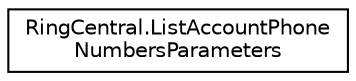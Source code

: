 digraph "Graphical Class Hierarchy"
{
 // LATEX_PDF_SIZE
  edge [fontname="Helvetica",fontsize="10",labelfontname="Helvetica",labelfontsize="10"];
  node [fontname="Helvetica",fontsize="10",shape=record];
  rankdir="LR";
  Node0 [label="RingCentral.ListAccountPhone\lNumbersParameters",height=0.2,width=0.4,color="black", fillcolor="white", style="filled",URL="$classRingCentral_1_1ListAccountPhoneNumbersParameters.html",tooltip="Query parameters for operation listAccountPhoneNumbers"];
}
